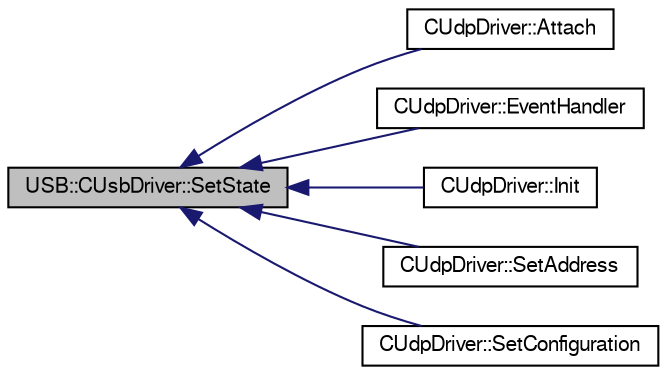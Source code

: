 digraph G
{
  bgcolor="transparent";
  edge [fontname="FreeSans",fontsize=10,labelfontname="FreeSans",labelfontsize=10];
  node [fontname="FreeSans",fontsize=10,shape=record];
  rankdir=LR;
  Node1 [label="USB::CUsbDriver::SetState",height=0.2,width=0.4,color="black", fillcolor="grey75", style="filled" fontcolor="black"];
  Node1 -> Node2 [dir=back,color="midnightblue",fontsize=10,style="solid",fontname="FreeSans"];
  Node2 [label="CUdpDriver::Attach",height=0.2,width=0.4,color="black",URL="$class_c_udp_driver.html#39943265011f48c86d097afb2d1cf285",tooltip="Handles the attachment or detachment of the device to or from the USB."];
  Node1 -> Node3 [dir=back,color="midnightblue",fontsize=10,style="solid",fontname="FreeSans"];
  Node3 [label="CUdpDriver::EventHandler",height=0.2,width=0.4,color="black",URL="$class_c_udp_driver.html#df47754ef8128230c4cefa247265a305",tooltip="Event handler for the USB controller peripheral."];
  Node1 -> Node4 [dir=back,color="midnightblue",fontsize=10,style="solid",fontname="FreeSans"];
  Node4 [label="CUdpDriver::Init",height=0.2,width=0.4,color="black",URL="$class_c_udp_driver.html#470ca17d526df70db31441ef23325dd4",tooltip="Initializes the USB API and the USB controller."];
  Node1 -> Node5 [dir=back,color="midnightblue",fontsize=10,style="solid",fontname="FreeSans"];
  Node5 [label="CUdpDriver::SetAddress",height=0.2,width=0.4,color="black",URL="$class_c_udp_driver.html#292d51e33ec7a054206e69b3b9395ef4",tooltip="Sets the device address using the last received SETUP packet. This method must only..."];
  Node1 -> Node6 [dir=back,color="midnightblue",fontsize=10,style="solid",fontname="FreeSans"];
  Node6 [label="CUdpDriver::SetConfiguration",height=0.2,width=0.4,color="black",URL="$class_c_udp_driver.html#53ff5988e2dc0f5e780d056e55e28283",tooltip="Sets the device configuration using the last received SETUP packet."];
}
